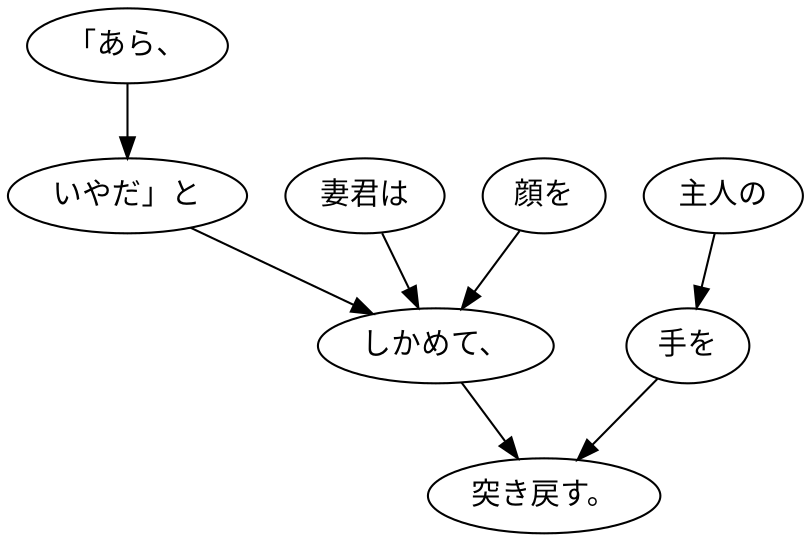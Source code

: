 digraph graph1365 {
	node0 [label="「あら、"];
	node1 [label="いやだ」と"];
	node2 [label="妻君は"];
	node3 [label="顔を"];
	node4 [label="しかめて、"];
	node5 [label="主人の"];
	node6 [label="手を"];
	node7 [label="突き戻す。"];
	node0 -> node1;
	node1 -> node4;
	node2 -> node4;
	node3 -> node4;
	node4 -> node7;
	node5 -> node6;
	node6 -> node7;
}
